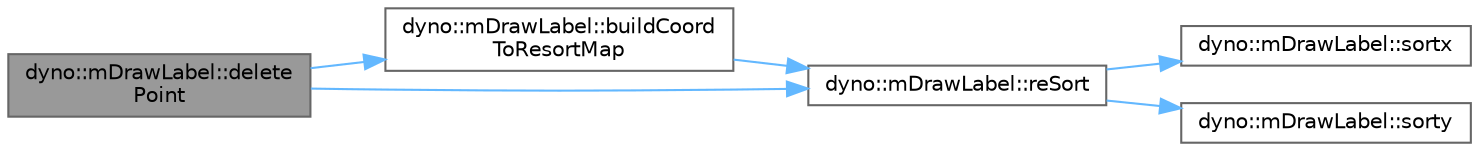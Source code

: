 digraph "dyno::mDrawLabel::deletePoint"
{
 // LATEX_PDF_SIZE
  bgcolor="transparent";
  edge [fontname=Helvetica,fontsize=10,labelfontname=Helvetica,labelfontsize=10];
  node [fontname=Helvetica,fontsize=10,shape=box,height=0.2,width=0.4];
  rankdir="LR";
  Node1 [id="Node000001",label="dyno::mDrawLabel::delete\lPoint",height=0.2,width=0.4,color="gray40", fillcolor="grey60", style="filled", fontcolor="black",tooltip=" "];
  Node1 -> Node2 [id="edge1_Node000001_Node000002",color="steelblue1",style="solid",tooltip=" "];
  Node2 [id="Node000002",label="dyno::mDrawLabel::buildCoord\lToResortMap",height=0.2,width=0.4,color="grey40", fillcolor="white", style="filled",URL="$classdyno_1_1m_draw_label.html#a552c21e08e75659109a4a65d480bf805",tooltip=" "];
  Node2 -> Node3 [id="edge2_Node000002_Node000003",color="steelblue1",style="solid",tooltip=" "];
  Node3 [id="Node000003",label="dyno::mDrawLabel::reSort",height=0.2,width=0.4,color="grey40", fillcolor="white", style="filled",URL="$classdyno_1_1m_draw_label.html#a3ac4e589944201300346c9418d4bd913",tooltip=" "];
  Node3 -> Node4 [id="edge3_Node000003_Node000004",color="steelblue1",style="solid",tooltip=" "];
  Node4 [id="Node000004",label="dyno::mDrawLabel::sortx",height=0.2,width=0.4,color="grey40", fillcolor="white", style="filled",URL="$classdyno_1_1m_draw_label.html#a1f951cd4d1e30ba301c6a4f9ce1a272a",tooltip=" "];
  Node3 -> Node5 [id="edge4_Node000003_Node000005",color="steelblue1",style="solid",tooltip=" "];
  Node5 [id="Node000005",label="dyno::mDrawLabel::sorty",height=0.2,width=0.4,color="grey40", fillcolor="white", style="filled",URL="$classdyno_1_1m_draw_label.html#abbf18c59549fe4f7293c22ebf644ac1a",tooltip=" "];
  Node1 -> Node3 [id="edge5_Node000001_Node000003",color="steelblue1",style="solid",tooltip=" "];
}
